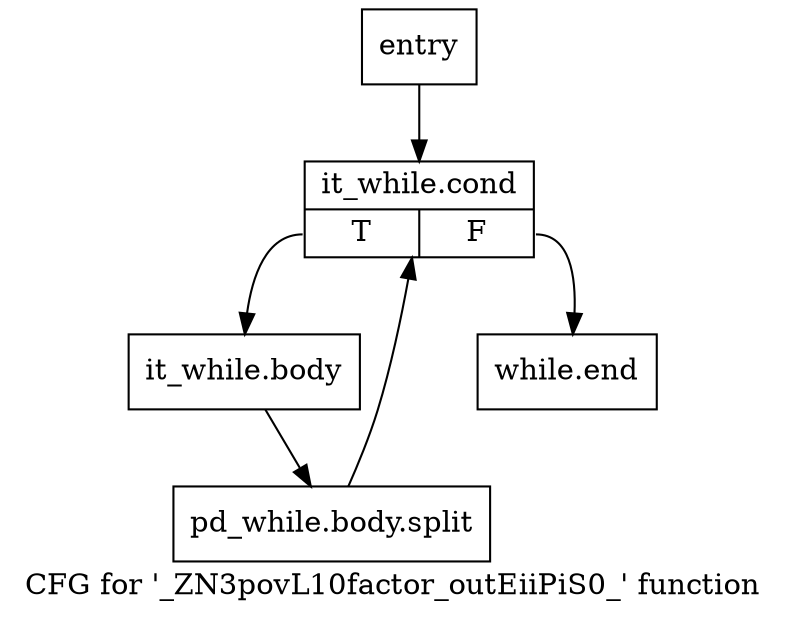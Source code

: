 digraph "CFG for '_ZN3povL10factor_outEiiPiS0_' function" {
	label="CFG for '_ZN3povL10factor_outEiiPiS0_' function";

	Node0x1addf60 [shape=record,label="{entry}"];
	Node0x1addf60 -> Node0x1addfb0;
	Node0x1addfb0 [shape=record,label="{it_while.cond|{<s0>T|<s1>F}}"];
	Node0x1addfb0:s0 -> Node0x1ade000;
	Node0x1addfb0:s1 -> Node0x1ade050;
	Node0x1ade000 [shape=record,label="{it_while.body}"];
	Node0x1ade000 -> Node0x312faf0;
	Node0x312faf0 [shape=record,label="{pd_while.body.split}"];
	Node0x312faf0 -> Node0x1addfb0;
	Node0x1ade050 [shape=record,label="{while.end}"];
}
